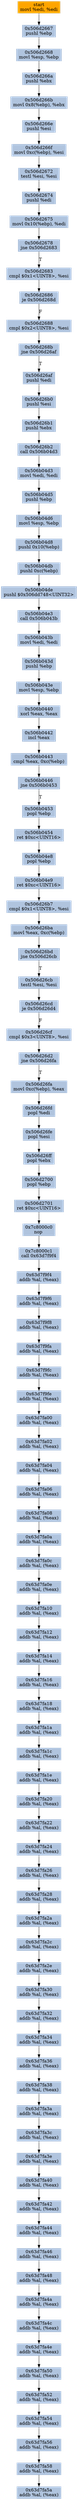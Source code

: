 digraph G {
node[shape=rectangle,style=filled,fillcolor=lightsteelblue,color=lightsteelblue]
bgcolor="transparent"
a0x506d2665movl_edi_edi[label="start\nmovl %edi, %edi",color="lightgrey",fillcolor="orange"];
a0x506d2667pushl_ebp[label="0x506d2667\npushl %ebp"];
a0x506d2668movl_esp_ebp[label="0x506d2668\nmovl %esp, %ebp"];
a0x506d266apushl_ebx[label="0x506d266a\npushl %ebx"];
a0x506d266bmovl_0x8ebp__ebx[label="0x506d266b\nmovl 0x8(%ebp), %ebx"];
a0x506d266epushl_esi[label="0x506d266e\npushl %esi"];
a0x506d266fmovl_0xcebp__esi[label="0x506d266f\nmovl 0xc(%ebp), %esi"];
a0x506d2672testl_esi_esi[label="0x506d2672\ntestl %esi, %esi"];
a0x506d2674pushl_edi[label="0x506d2674\npushl %edi"];
a0x506d2675movl_0x10ebp__edi[label="0x506d2675\nmovl 0x10(%ebp), %edi"];
a0x506d2678jne_0x506d2683[label="0x506d2678\njne 0x506d2683"];
a0x506d2683cmpl_0x1UINT8_esi[label="0x506d2683\ncmpl $0x1<UINT8>, %esi"];
a0x506d2686je_0x506d268d[label="0x506d2686\nje 0x506d268d"];
a0x506d2688cmpl_0x2UINT8_esi[label="0x506d2688\ncmpl $0x2<UINT8>, %esi"];
a0x506d268bjne_0x506d26af[label="0x506d268b\njne 0x506d26af"];
a0x506d26afpushl_edi[label="0x506d26af\npushl %edi"];
a0x506d26b0pushl_esi[label="0x506d26b0\npushl %esi"];
a0x506d26b1pushl_ebx[label="0x506d26b1\npushl %ebx"];
a0x506d26b2call_0x506b04d3[label="0x506d26b2\ncall 0x506b04d3"];
a0x506b04d3movl_edi_edi[label="0x506b04d3\nmovl %edi, %edi"];
a0x506b04d5pushl_ebp[label="0x506b04d5\npushl %ebp"];
a0x506b04d6movl_esp_ebp[label="0x506b04d6\nmovl %esp, %ebp"];
a0x506b04d8pushl_0x10ebp_[label="0x506b04d8\npushl 0x10(%ebp)"];
a0x506b04dbpushl_0xcebp_[label="0x506b04db\npushl 0xc(%ebp)"];
a0x506b04depushl_0x506dd748UINT32[label="0x506b04de\npushl $0x506dd748<UINT32>"];
a0x506b04e3call_0x506b043b[label="0x506b04e3\ncall 0x506b043b"];
a0x506b043bmovl_edi_edi[label="0x506b043b\nmovl %edi, %edi"];
a0x506b043dpushl_ebp[label="0x506b043d\npushl %ebp"];
a0x506b043emovl_esp_ebp[label="0x506b043e\nmovl %esp, %ebp"];
a0x506b0440xorl_eax_eax[label="0x506b0440\nxorl %eax, %eax"];
a0x506b0442incl_eax[label="0x506b0442\nincl %eax"];
a0x506b0443cmpl_eax_0xcebp_[label="0x506b0443\ncmpl %eax, 0xc(%ebp)"];
a0x506b0446jne_0x506b0453[label="0x506b0446\njne 0x506b0453"];
a0x506b0453popl_ebp[label="0x506b0453\npopl %ebp"];
a0x506b0454ret_0xcUINT16[label="0x506b0454\nret $0xc<UINT16>"];
a0x506b04e8popl_ebp[label="0x506b04e8\npopl %ebp"];
a0x506b04e9ret_0xcUINT16[label="0x506b04e9\nret $0xc<UINT16>"];
a0x506d26b7cmpl_0x1UINT8_esi[label="0x506d26b7\ncmpl $0x1<UINT8>, %esi"];
a0x506d26bamovl_eax_0xcebp_[label="0x506d26ba\nmovl %eax, 0xc(%ebp)"];
a0x506d26bdjne_0x506d26cb[label="0x506d26bd\njne 0x506d26cb"];
a0x506d26cbtestl_esi_esi[label="0x506d26cb\ntestl %esi, %esi"];
a0x506d26cdje_0x506d26d4[label="0x506d26cd\nje 0x506d26d4"];
a0x506d26cfcmpl_0x3UINT8_esi[label="0x506d26cf\ncmpl $0x3<UINT8>, %esi"];
a0x506d26d2jne_0x506d26fa[label="0x506d26d2\njne 0x506d26fa"];
a0x506d26famovl_0xcebp__eax[label="0x506d26fa\nmovl 0xc(%ebp), %eax"];
a0x506d26fdpopl_edi[label="0x506d26fd\npopl %edi"];
a0x506d26fepopl_esi[label="0x506d26fe\npopl %esi"];
a0x506d26ffpopl_ebx[label="0x506d26ff\npopl %ebx"];
a0x506d2700popl_ebp[label="0x506d2700\npopl %ebp"];
a0x506d2701ret_0xcUINT16[label="0x506d2701\nret $0xc<UINT16>"];
a0x7c8000c0nop_[label="0x7c8000c0\nnop "];
a0x7c8000c1call_0x63d7f9f4[label="0x7c8000c1\ncall 0x63d7f9f4"];
a0x63d7f9f4addb_al_eax_[label="0x63d7f9f4\naddb %al, (%eax)"];
a0x63d7f9f6addb_al_eax_[label="0x63d7f9f6\naddb %al, (%eax)"];
a0x63d7f9f8addb_al_eax_[label="0x63d7f9f8\naddb %al, (%eax)"];
a0x63d7f9faaddb_al_eax_[label="0x63d7f9fa\naddb %al, (%eax)"];
a0x63d7f9fcaddb_al_eax_[label="0x63d7f9fc\naddb %al, (%eax)"];
a0x63d7f9feaddb_al_eax_[label="0x63d7f9fe\naddb %al, (%eax)"];
a0x63d7fa00addb_al_eax_[label="0x63d7fa00\naddb %al, (%eax)"];
a0x63d7fa02addb_al_eax_[label="0x63d7fa02\naddb %al, (%eax)"];
a0x63d7fa04addb_al_eax_[label="0x63d7fa04\naddb %al, (%eax)"];
a0x63d7fa06addb_al_eax_[label="0x63d7fa06\naddb %al, (%eax)"];
a0x63d7fa08addb_al_eax_[label="0x63d7fa08\naddb %al, (%eax)"];
a0x63d7fa0aaddb_al_eax_[label="0x63d7fa0a\naddb %al, (%eax)"];
a0x63d7fa0caddb_al_eax_[label="0x63d7fa0c\naddb %al, (%eax)"];
a0x63d7fa0eaddb_al_eax_[label="0x63d7fa0e\naddb %al, (%eax)"];
a0x63d7fa10addb_al_eax_[label="0x63d7fa10\naddb %al, (%eax)"];
a0x63d7fa12addb_al_eax_[label="0x63d7fa12\naddb %al, (%eax)"];
a0x63d7fa14addb_al_eax_[label="0x63d7fa14\naddb %al, (%eax)"];
a0x63d7fa16addb_al_eax_[label="0x63d7fa16\naddb %al, (%eax)"];
a0x63d7fa18addb_al_eax_[label="0x63d7fa18\naddb %al, (%eax)"];
a0x63d7fa1aaddb_al_eax_[label="0x63d7fa1a\naddb %al, (%eax)"];
a0x63d7fa1caddb_al_eax_[label="0x63d7fa1c\naddb %al, (%eax)"];
a0x63d7fa1eaddb_al_eax_[label="0x63d7fa1e\naddb %al, (%eax)"];
a0x63d7fa20addb_al_eax_[label="0x63d7fa20\naddb %al, (%eax)"];
a0x63d7fa22addb_al_eax_[label="0x63d7fa22\naddb %al, (%eax)"];
a0x63d7fa24addb_al_eax_[label="0x63d7fa24\naddb %al, (%eax)"];
a0x63d7fa26addb_al_eax_[label="0x63d7fa26\naddb %al, (%eax)"];
a0x63d7fa28addb_al_eax_[label="0x63d7fa28\naddb %al, (%eax)"];
a0x63d7fa2aaddb_al_eax_[label="0x63d7fa2a\naddb %al, (%eax)"];
a0x63d7fa2caddb_al_eax_[label="0x63d7fa2c\naddb %al, (%eax)"];
a0x63d7fa2eaddb_al_eax_[label="0x63d7fa2e\naddb %al, (%eax)"];
a0x63d7fa30addb_al_eax_[label="0x63d7fa30\naddb %al, (%eax)"];
a0x63d7fa32addb_al_eax_[label="0x63d7fa32\naddb %al, (%eax)"];
a0x63d7fa34addb_al_eax_[label="0x63d7fa34\naddb %al, (%eax)"];
a0x63d7fa36addb_al_eax_[label="0x63d7fa36\naddb %al, (%eax)"];
a0x63d7fa38addb_al_eax_[label="0x63d7fa38\naddb %al, (%eax)"];
a0x63d7fa3aaddb_al_eax_[label="0x63d7fa3a\naddb %al, (%eax)"];
a0x63d7fa3caddb_al_eax_[label="0x63d7fa3c\naddb %al, (%eax)"];
a0x63d7fa3eaddb_al_eax_[label="0x63d7fa3e\naddb %al, (%eax)"];
a0x63d7fa40addb_al_eax_[label="0x63d7fa40\naddb %al, (%eax)"];
a0x63d7fa42addb_al_eax_[label="0x63d7fa42\naddb %al, (%eax)"];
a0x63d7fa44addb_al_eax_[label="0x63d7fa44\naddb %al, (%eax)"];
a0x63d7fa46addb_al_eax_[label="0x63d7fa46\naddb %al, (%eax)"];
a0x63d7fa48addb_al_eax_[label="0x63d7fa48\naddb %al, (%eax)"];
a0x63d7fa4aaddb_al_eax_[label="0x63d7fa4a\naddb %al, (%eax)"];
a0x63d7fa4caddb_al_eax_[label="0x63d7fa4c\naddb %al, (%eax)"];
a0x63d7fa4eaddb_al_eax_[label="0x63d7fa4e\naddb %al, (%eax)"];
a0x63d7fa50addb_al_eax_[label="0x63d7fa50\naddb %al, (%eax)"];
a0x63d7fa52addb_al_eax_[label="0x63d7fa52\naddb %al, (%eax)"];
a0x63d7fa54addb_al_eax_[label="0x63d7fa54\naddb %al, (%eax)"];
a0x63d7fa56addb_al_eax_[label="0x63d7fa56\naddb %al, (%eax)"];
a0x63d7fa58addb_al_eax_[label="0x63d7fa58\naddb %al, (%eax)"];
a0x63d7fa5aaddb_al_eax_[label="0x63d7fa5a\naddb %al, (%eax)"];
a0x506d2665movl_edi_edi -> a0x506d2667pushl_ebp [color="#000000"];
a0x506d2667pushl_ebp -> a0x506d2668movl_esp_ebp [color="#000000"];
a0x506d2668movl_esp_ebp -> a0x506d266apushl_ebx [color="#000000"];
a0x506d266apushl_ebx -> a0x506d266bmovl_0x8ebp__ebx [color="#000000"];
a0x506d266bmovl_0x8ebp__ebx -> a0x506d266epushl_esi [color="#000000"];
a0x506d266epushl_esi -> a0x506d266fmovl_0xcebp__esi [color="#000000"];
a0x506d266fmovl_0xcebp__esi -> a0x506d2672testl_esi_esi [color="#000000"];
a0x506d2672testl_esi_esi -> a0x506d2674pushl_edi [color="#000000"];
a0x506d2674pushl_edi -> a0x506d2675movl_0x10ebp__edi [color="#000000"];
a0x506d2675movl_0x10ebp__edi -> a0x506d2678jne_0x506d2683 [color="#000000"];
a0x506d2678jne_0x506d2683 -> a0x506d2683cmpl_0x1UINT8_esi [color="#000000",label="T"];
a0x506d2683cmpl_0x1UINT8_esi -> a0x506d2686je_0x506d268d [color="#000000"];
a0x506d2686je_0x506d268d -> a0x506d2688cmpl_0x2UINT8_esi [color="#000000",label="F"];
a0x506d2688cmpl_0x2UINT8_esi -> a0x506d268bjne_0x506d26af [color="#000000"];
a0x506d268bjne_0x506d26af -> a0x506d26afpushl_edi [color="#000000",label="T"];
a0x506d26afpushl_edi -> a0x506d26b0pushl_esi [color="#000000"];
a0x506d26b0pushl_esi -> a0x506d26b1pushl_ebx [color="#000000"];
a0x506d26b1pushl_ebx -> a0x506d26b2call_0x506b04d3 [color="#000000"];
a0x506d26b2call_0x506b04d3 -> a0x506b04d3movl_edi_edi [color="#000000"];
a0x506b04d3movl_edi_edi -> a0x506b04d5pushl_ebp [color="#000000"];
a0x506b04d5pushl_ebp -> a0x506b04d6movl_esp_ebp [color="#000000"];
a0x506b04d6movl_esp_ebp -> a0x506b04d8pushl_0x10ebp_ [color="#000000"];
a0x506b04d8pushl_0x10ebp_ -> a0x506b04dbpushl_0xcebp_ [color="#000000"];
a0x506b04dbpushl_0xcebp_ -> a0x506b04depushl_0x506dd748UINT32 [color="#000000"];
a0x506b04depushl_0x506dd748UINT32 -> a0x506b04e3call_0x506b043b [color="#000000"];
a0x506b04e3call_0x506b043b -> a0x506b043bmovl_edi_edi [color="#000000"];
a0x506b043bmovl_edi_edi -> a0x506b043dpushl_ebp [color="#000000"];
a0x506b043dpushl_ebp -> a0x506b043emovl_esp_ebp [color="#000000"];
a0x506b043emovl_esp_ebp -> a0x506b0440xorl_eax_eax [color="#000000"];
a0x506b0440xorl_eax_eax -> a0x506b0442incl_eax [color="#000000"];
a0x506b0442incl_eax -> a0x506b0443cmpl_eax_0xcebp_ [color="#000000"];
a0x506b0443cmpl_eax_0xcebp_ -> a0x506b0446jne_0x506b0453 [color="#000000"];
a0x506b0446jne_0x506b0453 -> a0x506b0453popl_ebp [color="#000000",label="T"];
a0x506b0453popl_ebp -> a0x506b0454ret_0xcUINT16 [color="#000000"];
a0x506b0454ret_0xcUINT16 -> a0x506b04e8popl_ebp [color="#000000"];
a0x506b04e8popl_ebp -> a0x506b04e9ret_0xcUINT16 [color="#000000"];
a0x506b04e9ret_0xcUINT16 -> a0x506d26b7cmpl_0x1UINT8_esi [color="#000000"];
a0x506d26b7cmpl_0x1UINT8_esi -> a0x506d26bamovl_eax_0xcebp_ [color="#000000"];
a0x506d26bamovl_eax_0xcebp_ -> a0x506d26bdjne_0x506d26cb [color="#000000"];
a0x506d26bdjne_0x506d26cb -> a0x506d26cbtestl_esi_esi [color="#000000",label="T"];
a0x506d26cbtestl_esi_esi -> a0x506d26cdje_0x506d26d4 [color="#000000"];
a0x506d26cdje_0x506d26d4 -> a0x506d26cfcmpl_0x3UINT8_esi [color="#000000",label="F"];
a0x506d26cfcmpl_0x3UINT8_esi -> a0x506d26d2jne_0x506d26fa [color="#000000"];
a0x506d26d2jne_0x506d26fa -> a0x506d26famovl_0xcebp__eax [color="#000000",label="T"];
a0x506d26famovl_0xcebp__eax -> a0x506d26fdpopl_edi [color="#000000"];
a0x506d26fdpopl_edi -> a0x506d26fepopl_esi [color="#000000"];
a0x506d26fepopl_esi -> a0x506d26ffpopl_ebx [color="#000000"];
a0x506d26ffpopl_ebx -> a0x506d2700popl_ebp [color="#000000"];
a0x506d2700popl_ebp -> a0x506d2701ret_0xcUINT16 [color="#000000"];
a0x506d2701ret_0xcUINT16 -> a0x7c8000c0nop_ [color="#000000"];
a0x7c8000c0nop_ -> a0x7c8000c1call_0x63d7f9f4 [color="#000000"];
a0x7c8000c1call_0x63d7f9f4 -> a0x63d7f9f4addb_al_eax_ [color="#000000"];
a0x63d7f9f4addb_al_eax_ -> a0x63d7f9f6addb_al_eax_ [color="#000000"];
a0x63d7f9f6addb_al_eax_ -> a0x63d7f9f8addb_al_eax_ [color="#000000"];
a0x63d7f9f8addb_al_eax_ -> a0x63d7f9faaddb_al_eax_ [color="#000000"];
a0x63d7f9faaddb_al_eax_ -> a0x63d7f9fcaddb_al_eax_ [color="#000000"];
a0x63d7f9fcaddb_al_eax_ -> a0x63d7f9feaddb_al_eax_ [color="#000000"];
a0x63d7f9feaddb_al_eax_ -> a0x63d7fa00addb_al_eax_ [color="#000000"];
a0x63d7fa00addb_al_eax_ -> a0x63d7fa02addb_al_eax_ [color="#000000"];
a0x63d7fa02addb_al_eax_ -> a0x63d7fa04addb_al_eax_ [color="#000000"];
a0x63d7fa04addb_al_eax_ -> a0x63d7fa06addb_al_eax_ [color="#000000"];
a0x63d7fa06addb_al_eax_ -> a0x63d7fa08addb_al_eax_ [color="#000000"];
a0x63d7fa08addb_al_eax_ -> a0x63d7fa0aaddb_al_eax_ [color="#000000"];
a0x63d7fa0aaddb_al_eax_ -> a0x63d7fa0caddb_al_eax_ [color="#000000"];
a0x63d7fa0caddb_al_eax_ -> a0x63d7fa0eaddb_al_eax_ [color="#000000"];
a0x63d7fa0eaddb_al_eax_ -> a0x63d7fa10addb_al_eax_ [color="#000000"];
a0x63d7fa10addb_al_eax_ -> a0x63d7fa12addb_al_eax_ [color="#000000"];
a0x63d7fa12addb_al_eax_ -> a0x63d7fa14addb_al_eax_ [color="#000000"];
a0x63d7fa14addb_al_eax_ -> a0x63d7fa16addb_al_eax_ [color="#000000"];
a0x63d7fa16addb_al_eax_ -> a0x63d7fa18addb_al_eax_ [color="#000000"];
a0x63d7fa18addb_al_eax_ -> a0x63d7fa1aaddb_al_eax_ [color="#000000"];
a0x63d7fa1aaddb_al_eax_ -> a0x63d7fa1caddb_al_eax_ [color="#000000"];
a0x63d7fa1caddb_al_eax_ -> a0x63d7fa1eaddb_al_eax_ [color="#000000"];
a0x63d7fa1eaddb_al_eax_ -> a0x63d7fa20addb_al_eax_ [color="#000000"];
a0x63d7fa20addb_al_eax_ -> a0x63d7fa22addb_al_eax_ [color="#000000"];
a0x63d7fa22addb_al_eax_ -> a0x63d7fa24addb_al_eax_ [color="#000000"];
a0x63d7fa24addb_al_eax_ -> a0x63d7fa26addb_al_eax_ [color="#000000"];
a0x63d7fa26addb_al_eax_ -> a0x63d7fa28addb_al_eax_ [color="#000000"];
a0x63d7fa28addb_al_eax_ -> a0x63d7fa2aaddb_al_eax_ [color="#000000"];
a0x63d7fa2aaddb_al_eax_ -> a0x63d7fa2caddb_al_eax_ [color="#000000"];
a0x63d7fa2caddb_al_eax_ -> a0x63d7fa2eaddb_al_eax_ [color="#000000"];
a0x63d7fa2eaddb_al_eax_ -> a0x63d7fa30addb_al_eax_ [color="#000000"];
a0x63d7fa30addb_al_eax_ -> a0x63d7fa32addb_al_eax_ [color="#000000"];
a0x63d7fa32addb_al_eax_ -> a0x63d7fa34addb_al_eax_ [color="#000000"];
a0x63d7fa34addb_al_eax_ -> a0x63d7fa36addb_al_eax_ [color="#000000"];
a0x63d7fa36addb_al_eax_ -> a0x63d7fa38addb_al_eax_ [color="#000000"];
a0x63d7fa38addb_al_eax_ -> a0x63d7fa3aaddb_al_eax_ [color="#000000"];
a0x63d7fa3aaddb_al_eax_ -> a0x63d7fa3caddb_al_eax_ [color="#000000"];
a0x63d7fa3caddb_al_eax_ -> a0x63d7fa3eaddb_al_eax_ [color="#000000"];
a0x63d7fa3eaddb_al_eax_ -> a0x63d7fa40addb_al_eax_ [color="#000000"];
a0x63d7fa40addb_al_eax_ -> a0x63d7fa42addb_al_eax_ [color="#000000"];
a0x63d7fa42addb_al_eax_ -> a0x63d7fa44addb_al_eax_ [color="#000000"];
a0x63d7fa44addb_al_eax_ -> a0x63d7fa46addb_al_eax_ [color="#000000"];
a0x63d7fa46addb_al_eax_ -> a0x63d7fa48addb_al_eax_ [color="#000000"];
a0x63d7fa48addb_al_eax_ -> a0x63d7fa4aaddb_al_eax_ [color="#000000"];
a0x63d7fa4aaddb_al_eax_ -> a0x63d7fa4caddb_al_eax_ [color="#000000"];
a0x63d7fa4caddb_al_eax_ -> a0x63d7fa4eaddb_al_eax_ [color="#000000"];
a0x63d7fa4eaddb_al_eax_ -> a0x63d7fa50addb_al_eax_ [color="#000000"];
a0x63d7fa50addb_al_eax_ -> a0x63d7fa52addb_al_eax_ [color="#000000"];
a0x63d7fa52addb_al_eax_ -> a0x63d7fa54addb_al_eax_ [color="#000000"];
a0x63d7fa54addb_al_eax_ -> a0x63d7fa56addb_al_eax_ [color="#000000"];
a0x63d7fa56addb_al_eax_ -> a0x63d7fa58addb_al_eax_ [color="#000000"];
a0x63d7fa58addb_al_eax_ -> a0x63d7fa5aaddb_al_eax_ [color="#000000"];
}
